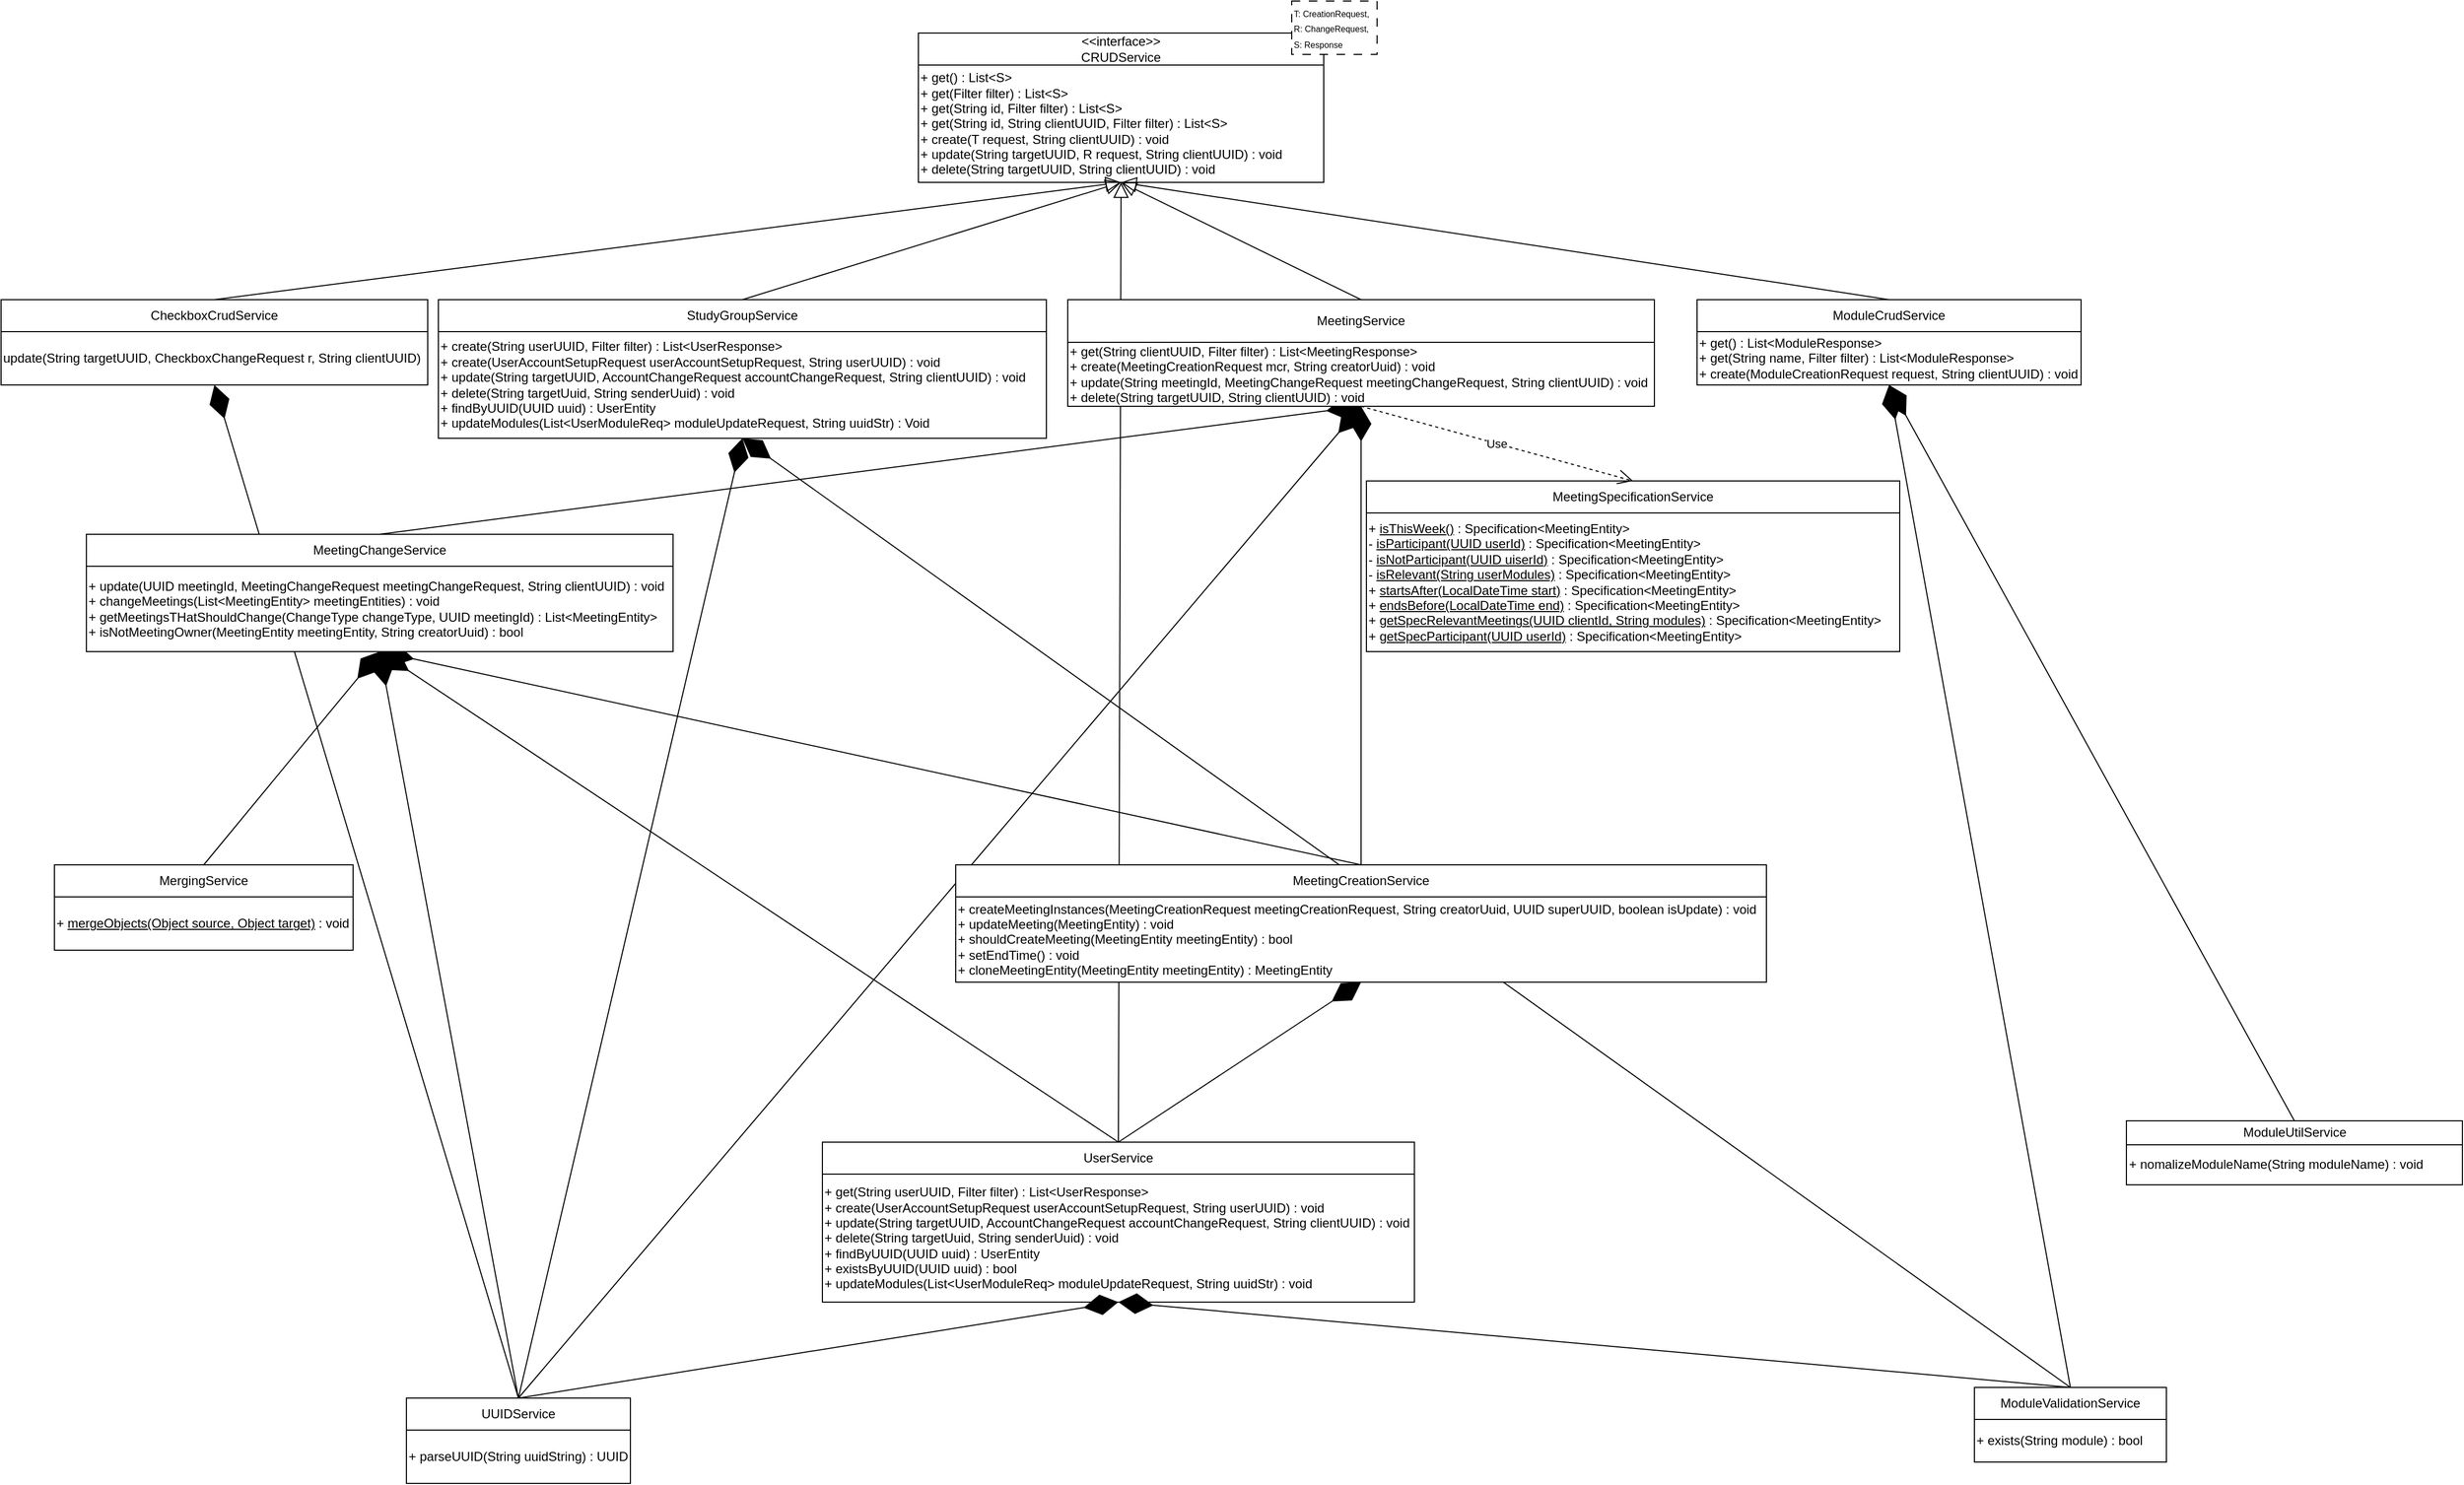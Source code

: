 <mxfile version="28.0.7">
  <diagram name="Page-1" id="GhZkuhY52Pt5p3L_JzYU">
    <mxGraphModel dx="2726" dy="2584" grid="1" gridSize="10" guides="1" tooltips="1" connect="1" arrows="1" fold="1" page="1" pageScale="1" pageWidth="850" pageHeight="1100" math="0" shadow="0">
      <root>
        <mxCell id="0" />
        <mxCell id="1" parent="0" />
        <mxCell id="5tVu-TXDrhhzPdQKvaCE-25" value="" style="group" vertex="1" connectable="0" parent="1">
          <mxGeometry x="930" y="-140" width="430" height="170" as="geometry" />
        </mxCell>
        <mxCell id="5tVu-TXDrhhzPdQKvaCE-23" value="" style="group" vertex="1" connectable="0" parent="5tVu-TXDrhhzPdQKvaCE-25">
          <mxGeometry y="30" width="380" height="140" as="geometry" />
        </mxCell>
        <mxCell id="5tVu-TXDrhhzPdQKvaCE-1" value="&lt;div&gt;&amp;lt;&amp;lt;interface&amp;gt;&amp;gt;&lt;/div&gt;&lt;div&gt;CRUDService&lt;/div&gt;" style="rounded=0;whiteSpace=wrap;html=1;movable=1;resizable=1;rotatable=1;deletable=1;editable=1;locked=0;connectable=1;" vertex="1" parent="5tVu-TXDrhhzPdQKvaCE-23">
          <mxGeometry width="380" height="30" as="geometry" />
        </mxCell>
        <mxCell id="5tVu-TXDrhhzPdQKvaCE-18" value="&lt;div&gt;+ get() : List&amp;lt;S&amp;gt;&lt;/div&gt;&lt;div&gt;+ get(Filter filter)&amp;nbsp;: List&amp;lt;S&amp;gt;&lt;/div&gt;&lt;div&gt;+ get(String id, Filter filter)&amp;nbsp;: List&amp;lt;S&amp;gt;&lt;/div&gt;&lt;div&gt;+ get(String id, String clientUUID, Filter filter)&amp;nbsp;: List&amp;lt;S&amp;gt;&lt;/div&gt;&lt;div&gt;+ create(T request, String clientUUID)&amp;nbsp;: void&lt;/div&gt;&lt;div&gt;+ update(String targetUUID, R request, String clientUUID)&amp;nbsp;: void&lt;/div&gt;&lt;div&gt;+ delete(String targetUUID, String clientUUID)&amp;nbsp;: void&lt;/div&gt;" style="rounded=0;whiteSpace=wrap;html=1;align=left;movable=1;resizable=1;rotatable=1;deletable=1;editable=1;locked=0;connectable=1;" vertex="1" parent="5tVu-TXDrhhzPdQKvaCE-23">
          <mxGeometry y="30" width="380" height="110" as="geometry" />
        </mxCell>
        <mxCell id="5tVu-TXDrhhzPdQKvaCE-19" value="&lt;div align=&quot;left&quot;&gt;&lt;font style=&quot;font-size: 8px;&quot;&gt;T: CreationRequest,&lt;/font&gt;&lt;/div&gt;&lt;div align=&quot;left&quot;&gt;&lt;font style=&quot;font-size: 8px;&quot;&gt;R: ChangeRequest,&lt;/font&gt;&lt;/div&gt;&lt;div align=&quot;left&quot;&gt;&lt;font style=&quot;font-size: 8px;&quot;&gt;S: Response&lt;/font&gt;&lt;/div&gt;" style="rounded=0;whiteSpace=wrap;html=1;align=left;dashed=1;dashPattern=8 8;" vertex="1" parent="5tVu-TXDrhhzPdQKvaCE-25">
          <mxGeometry x="350" width="80" height="50" as="geometry" />
        </mxCell>
        <mxCell id="5tVu-TXDrhhzPdQKvaCE-26" value="" style="endArrow=block;endFill=0;endSize=12;html=1;rounded=0;exitX=0.5;exitY=0;exitDx=0;exitDy=0;entryX=0.5;entryY=1;entryDx=0;entryDy=0;" edge="1" parent="1" source="5tVu-TXDrhhzPdQKvaCE-6" target="5tVu-TXDrhhzPdQKvaCE-18">
          <mxGeometry width="160" relative="1" as="geometry">
            <mxPoint x="300" y="250" as="sourcePoint" />
            <mxPoint x="460" y="250" as="targetPoint" />
          </mxGeometry>
        </mxCell>
        <mxCell id="5tVu-TXDrhhzPdQKvaCE-28" value="" style="group" vertex="1" connectable="0" parent="1">
          <mxGeometry x="70" y="140" width="400" height="80" as="geometry" />
        </mxCell>
        <mxCell id="5tVu-TXDrhhzPdQKvaCE-6" value="CheckboxCrudService" style="rounded=0;whiteSpace=wrap;html=1;" vertex="1" parent="5tVu-TXDrhhzPdQKvaCE-28">
          <mxGeometry width="400" height="30" as="geometry" />
        </mxCell>
        <mxCell id="5tVu-TXDrhhzPdQKvaCE-27" value="update(String targetUUID, CheckboxChangeRequest r, String clientUUID)" style="html=1;whiteSpace=wrap;align=left;" vertex="1" parent="5tVu-TXDrhhzPdQKvaCE-28">
          <mxGeometry y="30" width="400" height="50" as="geometry" />
        </mxCell>
        <mxCell id="5tVu-TXDrhhzPdQKvaCE-30" value="" style="endArrow=block;endFill=0;endSize=12;html=1;rounded=0;exitX=0.5;exitY=0;exitDx=0;exitDy=0;entryX=0.5;entryY=1;entryDx=0;entryDy=0;" edge="1" parent="1" source="5tVu-TXDrhhzPdQKvaCE-3" target="5tVu-TXDrhhzPdQKvaCE-18">
          <mxGeometry width="160" relative="1" as="geometry">
            <mxPoint x="1040" y="230" as="sourcePoint" />
            <mxPoint x="330" y="250" as="targetPoint" />
          </mxGeometry>
        </mxCell>
        <mxCell id="5tVu-TXDrhhzPdQKvaCE-31" value="" style="endArrow=diamondThin;endFill=1;endSize=30;html=1;rounded=0;exitX=0.5;exitY=0;exitDx=0;exitDy=0;entryX=0.5;entryY=1;entryDx=0;entryDy=0;startArrow=none;startFill=0;startSize=30;" edge="1" parent="1" source="5tVu-TXDrhhzPdQKvaCE-11" target="5tVu-TXDrhhzPdQKvaCE-29">
          <mxGeometry width="160" relative="1" as="geometry">
            <mxPoint x="810" y="540" as="sourcePoint" />
            <mxPoint x="970" y="540" as="targetPoint" />
          </mxGeometry>
        </mxCell>
        <mxCell id="5tVu-TXDrhhzPdQKvaCE-32" value="" style="endArrow=diamondThin;endFill=1;endSize=30;html=1;rounded=0;exitX=0.5;exitY=0;exitDx=0;exitDy=0;entryX=0.5;entryY=1;entryDx=0;entryDy=0;startArrow=none;startFill=0;startSize=30;" edge="1" parent="1" source="5tVu-TXDrhhzPdQKvaCE-10" target="5tVu-TXDrhhzPdQKvaCE-29">
          <mxGeometry width="160" relative="1" as="geometry">
            <mxPoint x="880" y="570" as="sourcePoint" />
            <mxPoint x="1020" y="500" as="targetPoint" />
          </mxGeometry>
        </mxCell>
        <mxCell id="5tVu-TXDrhhzPdQKvaCE-37" value="" style="group" vertex="1" connectable="0" parent="1">
          <mxGeometry x="840" y="930" width="555" height="150" as="geometry" />
        </mxCell>
        <mxCell id="5tVu-TXDrhhzPdQKvaCE-5" value="UserService" style="rounded=0;whiteSpace=wrap;html=1;" vertex="1" parent="5tVu-TXDrhhzPdQKvaCE-37">
          <mxGeometry width="555" height="30" as="geometry" />
        </mxCell>
        <mxCell id="5tVu-TXDrhhzPdQKvaCE-36" value="&lt;div&gt;+ get(String userUUID, Filter filter) : List&amp;lt;UserResponse&amp;gt;&lt;/div&gt;&lt;div&gt;+ create(UserAccountSetupRequest userAccountSetupRequest, String userUUID) : void&lt;/div&gt;&lt;div&gt;+ update(String targetUUID, AccountChangeRequest accountChangeRequest, String clientUUID) : void&lt;/div&gt;&lt;div&gt;+ delete(String targetUuid, String senderUuid) : void&lt;/div&gt;&lt;div&gt;+ findByUUID(UUID uuid) : UserEntity&lt;/div&gt;&lt;div&gt;+ existsByUUID(UUID uuid) : bool&lt;/div&gt;&lt;div&gt;+ updateModules(List&amp;lt;UserModuleReq&amp;gt; moduleUpdateRequest, String uuidStr) : void&lt;/div&gt;" style="html=1;whiteSpace=wrap;align=left;" vertex="1" parent="5tVu-TXDrhhzPdQKvaCE-37">
          <mxGeometry y="30" width="555" height="120" as="geometry" />
        </mxCell>
        <mxCell id="5tVu-TXDrhhzPdQKvaCE-38" value="" style="endArrow=diamondThin;endFill=1;endSize=30;html=1;rounded=0;exitX=0.5;exitY=0;exitDx=0;exitDy=0;entryX=0.5;entryY=1;entryDx=0;entryDy=0;startArrow=none;startFill=0;startSize=30;" edge="1" parent="1" source="5tVu-TXDrhhzPdQKvaCE-5" target="5tVu-TXDrhhzPdQKvaCE-35">
          <mxGeometry width="160" relative="1" as="geometry">
            <mxPoint x="1680" y="660" as="sourcePoint" />
            <mxPoint x="1100" y="520" as="targetPoint" />
          </mxGeometry>
        </mxCell>
        <mxCell id="5tVu-TXDrhhzPdQKvaCE-39" value="" style="endArrow=diamondThin;endFill=1;endSize=30;html=1;rounded=0;exitX=0.5;exitY=0;exitDx=0;exitDy=0;entryX=0.5;entryY=1;entryDx=0;entryDy=0;startArrow=none;startFill=0;startSize=30;" edge="1" parent="1" source="5tVu-TXDrhhzPdQKvaCE-5" target="5tVu-TXDrhhzPdQKvaCE-33">
          <mxGeometry width="160" relative="1" as="geometry">
            <mxPoint x="1610" y="880" as="sourcePoint" />
            <mxPoint x="1030" y="740" as="targetPoint" />
          </mxGeometry>
        </mxCell>
        <mxCell id="5tVu-TXDrhhzPdQKvaCE-43" value="" style="group" vertex="1" connectable="0" parent="1">
          <mxGeometry x="1920" y="1160" width="180" height="70" as="geometry" />
        </mxCell>
        <mxCell id="5tVu-TXDrhhzPdQKvaCE-15" value="ModuleValidationService" style="rounded=0;whiteSpace=wrap;html=1;" vertex="1" parent="5tVu-TXDrhhzPdQKvaCE-43">
          <mxGeometry width="180" height="30" as="geometry" />
        </mxCell>
        <mxCell id="5tVu-TXDrhhzPdQKvaCE-42" value="+ exists(String module) : bool" style="html=1;whiteSpace=wrap;align=left;" vertex="1" parent="5tVu-TXDrhhzPdQKvaCE-43">
          <mxGeometry y="30" width="180" height="40" as="geometry" />
        </mxCell>
        <mxCell id="5tVu-TXDrhhzPdQKvaCE-44" value="" style="endArrow=diamondThin;endFill=1;endSize=30;html=1;rounded=0;exitX=0.5;exitY=0;exitDx=0;exitDy=0;entryX=0.5;entryY=1;entryDx=0;entryDy=0;startArrow=none;startFill=0;startSize=30;" edge="1" parent="1" source="5tVu-TXDrhhzPdQKvaCE-15" target="5tVu-TXDrhhzPdQKvaCE-36">
          <mxGeometry width="160" relative="1" as="geometry">
            <mxPoint x="1280" y="995" as="sourcePoint" />
            <mxPoint x="1607" y="910" as="targetPoint" />
          </mxGeometry>
        </mxCell>
        <mxCell id="5tVu-TXDrhhzPdQKvaCE-45" value="" style="endArrow=diamondThin;endFill=1;endSize=30;html=1;rounded=0;exitX=0.5;exitY=0;exitDx=0;exitDy=0;entryX=0.5;entryY=1;entryDx=0;entryDy=0;startArrow=none;startFill=0;startSize=30;" edge="1" parent="1" source="5tVu-TXDrhhzPdQKvaCE-11" target="5tVu-TXDrhhzPdQKvaCE-35">
          <mxGeometry width="160" relative="1" as="geometry">
            <mxPoint x="1410" y="840" as="sourcePoint" />
            <mxPoint x="1877" y="760" as="targetPoint" />
          </mxGeometry>
        </mxCell>
        <mxCell id="5tVu-TXDrhhzPdQKvaCE-47" value="" style="group" vertex="1" connectable="0" parent="1">
          <mxGeometry x="1350" y="310" width="500" height="160" as="geometry" />
        </mxCell>
        <mxCell id="5tVu-TXDrhhzPdQKvaCE-13" value="&lt;div&gt;MeetingSpecificationService&lt;/div&gt;" style="rounded=0;whiteSpace=wrap;html=1;" vertex="1" parent="5tVu-TXDrhhzPdQKvaCE-47">
          <mxGeometry width="500" height="30" as="geometry" />
        </mxCell>
        <mxCell id="5tVu-TXDrhhzPdQKvaCE-46" value="&lt;div&gt;+ &lt;u&gt;isThisWeek()&lt;/u&gt; : Specification&amp;lt;MeetingEntity&amp;gt;&lt;/div&gt;&lt;div&gt;- &lt;u&gt;isParticipant(UUID userId)&lt;/u&gt; : Specification&amp;lt;MeetingEntity&amp;gt;&lt;/div&gt;&lt;div&gt;- &lt;u&gt;isNotParticipant(UUID uiserId)&lt;/u&gt; : Specification&amp;lt;MeetingEntity&amp;gt;&lt;/div&gt;&lt;div&gt;-&amp;nbsp;&lt;u&gt;isRelevant(String userModules)&lt;/u&gt; : Specification&amp;lt;MeetingEntity&amp;gt;&lt;/div&gt;&lt;div&gt;+ &lt;u&gt;startsAfter(LocalDateTime start)&lt;/u&gt; : Specification&amp;lt;MeetingEntity&amp;gt;&lt;/div&gt;&lt;div&gt;+ &lt;u&gt;endsBefore(LocalDateTime end)&lt;/u&gt; : Specification&amp;lt;MeetingEntity&amp;gt;&lt;/div&gt;&lt;div&gt;+ &lt;u&gt;getSpecRelevantMeetings(UUID clientId, String modules)&lt;/u&gt; : Specification&amp;lt;MeetingEntity&amp;gt;&lt;/div&gt;&lt;div&gt;+ &lt;u&gt;getSpecParticipant(UUID userId)&lt;/u&gt; : Specification&amp;lt;MeetingEntity&amp;gt;&lt;/div&gt;" style="html=1;whiteSpace=wrap;align=left;" vertex="1" parent="5tVu-TXDrhhzPdQKvaCE-47">
          <mxGeometry y="30" width="500" height="130" as="geometry" />
        </mxCell>
        <mxCell id="5tVu-TXDrhhzPdQKvaCE-48" value="Use" style="endArrow=open;endSize=12;dashed=1;html=1;rounded=0;entryX=0.5;entryY=0;entryDx=0;entryDy=0;exitX=0.5;exitY=1;exitDx=0;exitDy=0;" edge="1" parent="1" source="5tVu-TXDrhhzPdQKvaCE-29" target="5tVu-TXDrhhzPdQKvaCE-13">
          <mxGeometry width="160" relative="1" as="geometry">
            <mxPoint x="370" y="710" as="sourcePoint" />
            <mxPoint x="530" y="710" as="targetPoint" />
          </mxGeometry>
        </mxCell>
        <mxCell id="5tVu-TXDrhhzPdQKvaCE-50" value="" style="endArrow=block;endFill=0;endSize=12;html=1;rounded=0;exitX=0.5;exitY=0;exitDx=0;exitDy=0;entryX=0.5;entryY=1;entryDx=0;entryDy=0;" edge="1" parent="1" source="5tVu-TXDrhhzPdQKvaCE-5" target="5tVu-TXDrhhzPdQKvaCE-18">
          <mxGeometry width="160" relative="1" as="geometry">
            <mxPoint x="955" y="1060" as="sourcePoint" />
            <mxPoint x="390" y="870" as="targetPoint" />
          </mxGeometry>
        </mxCell>
        <mxCell id="5tVu-TXDrhhzPdQKvaCE-51" value="" style="endArrow=block;endFill=0;endSize=12;html=1;rounded=0;exitX=0.5;exitY=0;exitDx=0;exitDy=0;entryX=0.5;entryY=1;entryDx=0;entryDy=0;" edge="1" parent="1" source="5tVu-TXDrhhzPdQKvaCE-8" target="5tVu-TXDrhhzPdQKvaCE-18">
          <mxGeometry width="160" relative="1" as="geometry">
            <mxPoint x="975" y="1190" as="sourcePoint" />
            <mxPoint x="320" y="197.273" as="targetPoint" />
          </mxGeometry>
        </mxCell>
        <mxCell id="5tVu-TXDrhhzPdQKvaCE-52" value="" style="endArrow=diamondThin;endFill=1;endSize=30;html=1;rounded=0;exitX=0.5;exitY=0;exitDx=0;exitDy=0;entryX=0.5;entryY=1;entryDx=0;entryDy=0;startArrow=none;startFill=0;startSize=30;" edge="1" parent="1" source="5tVu-TXDrhhzPdQKvaCE-15" target="5tVu-TXDrhhzPdQKvaCE-49">
          <mxGeometry width="160" relative="1" as="geometry">
            <mxPoint x="640" y="1080" as="sourcePoint" />
            <mxPoint x="640" y="1030" as="targetPoint" />
          </mxGeometry>
        </mxCell>
        <mxCell id="5tVu-TXDrhhzPdQKvaCE-55" value="" style="endArrow=diamondThin;endFill=1;endSize=30;html=1;rounded=0;exitX=0.5;exitY=0;exitDx=0;exitDy=0;entryX=0.5;entryY=1;entryDx=0;entryDy=0;startArrow=none;startFill=0;startSize=30;" edge="1" parent="1" source="5tVu-TXDrhhzPdQKvaCE-16" target="5tVu-TXDrhhzPdQKvaCE-35">
          <mxGeometry width="160" relative="1" as="geometry">
            <mxPoint x="1540" y="820" as="sourcePoint" />
            <mxPoint x="1947" y="660" as="targetPoint" />
          </mxGeometry>
        </mxCell>
        <mxCell id="5tVu-TXDrhhzPdQKvaCE-58" value="" style="endArrow=block;endFill=0;endSize=12;html=1;rounded=0;exitX=0.5;exitY=0;exitDx=0;exitDy=0;entryX=0.5;entryY=1;entryDx=0;entryDy=0;" edge="1" parent="1" source="5tVu-TXDrhhzPdQKvaCE-2" target="5tVu-TXDrhhzPdQKvaCE-18">
          <mxGeometry width="160" relative="1" as="geometry">
            <mxPoint x="2228" y="930" as="sourcePoint" />
            <mxPoint x="1430" y="310" as="targetPoint" />
          </mxGeometry>
        </mxCell>
        <mxCell id="5tVu-TXDrhhzPdQKvaCE-59" value="" style="group" vertex="1" connectable="0" parent="1">
          <mxGeometry x="1660" y="140" width="360" height="80" as="geometry" />
        </mxCell>
        <mxCell id="5tVu-TXDrhhzPdQKvaCE-2" value="ModuleCrudService" style="rounded=0;whiteSpace=wrap;html=1;" vertex="1" parent="5tVu-TXDrhhzPdQKvaCE-59">
          <mxGeometry width="360" height="30" as="geometry" />
        </mxCell>
        <mxCell id="5tVu-TXDrhhzPdQKvaCE-57" value="&lt;div&gt;+ get() : List&amp;lt;ModuleResponse&amp;gt;&lt;/div&gt;&lt;div&gt;+ get(String name, Filter filter) : List&amp;lt;ModuleResponse&amp;gt;&lt;/div&gt;&lt;div&gt;+ create(ModuleCreationRequest request, String clientUUID) : void&lt;/div&gt;" style="html=1;whiteSpace=wrap;align=left;" vertex="1" parent="5tVu-TXDrhhzPdQKvaCE-59">
          <mxGeometry y="30" width="360" height="50" as="geometry" />
        </mxCell>
        <mxCell id="5tVu-TXDrhhzPdQKvaCE-60" value="" style="endArrow=diamondThin;endFill=1;endSize=30;html=1;rounded=0;exitX=0.5;exitY=0;exitDx=0;exitDy=0;entryX=0.5;entryY=1;entryDx=0;entryDy=0;startArrow=none;startFill=0;startSize=30;" edge="1" parent="1" source="5tVu-TXDrhhzPdQKvaCE-15" target="5tVu-TXDrhhzPdQKvaCE-57">
          <mxGeometry width="160" relative="1" as="geometry">
            <mxPoint x="2160" y="1000" as="sourcePoint" />
            <mxPoint x="2160" y="950" as="targetPoint" />
          </mxGeometry>
        </mxCell>
        <mxCell id="5tVu-TXDrhhzPdQKvaCE-61" value="" style="endArrow=diamondThin;endFill=1;endSize=30;html=1;rounded=0;exitX=0.5;exitY=0;exitDx=0;exitDy=0;entryX=0.5;entryY=1;entryDx=0;entryDy=0;startArrow=none;startFill=0;startSize=30;" edge="1" parent="1" source="5tVu-TXDrhhzPdQKvaCE-14" target="5tVu-TXDrhhzPdQKvaCE-57">
          <mxGeometry width="160" relative="1" as="geometry">
            <mxPoint x="2050" y="980" as="sourcePoint" />
            <mxPoint x="2050" y="930" as="targetPoint" />
          </mxGeometry>
        </mxCell>
        <mxCell id="5tVu-TXDrhhzPdQKvaCE-62" value="" style="group" vertex="1" connectable="0" parent="1">
          <mxGeometry x="2062.5" y="910" width="315" height="60" as="geometry" />
        </mxCell>
        <mxCell id="5tVu-TXDrhhzPdQKvaCE-14" value="ModuleUtilService" style="rounded=0;whiteSpace=wrap;html=1;" vertex="1" parent="5tVu-TXDrhhzPdQKvaCE-62">
          <mxGeometry width="315" height="22.5" as="geometry" />
        </mxCell>
        <mxCell id="5tVu-TXDrhhzPdQKvaCE-56" value="+ nomalizeModuleName(String moduleName) : void" style="html=1;whiteSpace=wrap;align=left;" vertex="1" parent="5tVu-TXDrhhzPdQKvaCE-62">
          <mxGeometry y="22.5" width="315" height="37.5" as="geometry" />
        </mxCell>
        <mxCell id="5tVu-TXDrhhzPdQKvaCE-64" value="" style="group" vertex="1" connectable="0" parent="1">
          <mxGeometry x="450" y="1170" width="210" height="80" as="geometry" />
        </mxCell>
        <mxCell id="5tVu-TXDrhhzPdQKvaCE-17" value="UUIDService" style="rounded=0;whiteSpace=wrap;html=1;" vertex="1" parent="5tVu-TXDrhhzPdQKvaCE-64">
          <mxGeometry width="210" height="30" as="geometry" />
        </mxCell>
        <mxCell id="5tVu-TXDrhhzPdQKvaCE-63" value="+ parseUUID(String uuidString) : UUID" style="html=1;whiteSpace=wrap;" vertex="1" parent="5tVu-TXDrhhzPdQKvaCE-64">
          <mxGeometry y="30" width="210" height="50" as="geometry" />
        </mxCell>
        <mxCell id="5tVu-TXDrhhzPdQKvaCE-65" value="" style="group" vertex="1" connectable="0" parent="1">
          <mxGeometry x="480" y="140" width="570" height="130" as="geometry" />
        </mxCell>
        <mxCell id="5tVu-TXDrhhzPdQKvaCE-8" value="StudyGroupService" style="rounded=0;whiteSpace=wrap;html=1;" vertex="1" parent="5tVu-TXDrhhzPdQKvaCE-65">
          <mxGeometry width="570" height="30" as="geometry" />
        </mxCell>
        <mxCell id="5tVu-TXDrhhzPdQKvaCE-49" value="&lt;div align=&quot;left&quot;&gt;+ create(String userUUID, Filter filter) : List&amp;lt;UserResponse&amp;gt;&lt;/div&gt;&lt;div align=&quot;left&quot;&gt;+ create(UserAccountSetupRequest userAccountSetupRequest, String userUUID) : void&lt;/div&gt;&lt;div align=&quot;left&quot;&gt;+ update(String targetUUID, AccountChangeRequest accountChangeRequest, String clientUUID) : void&lt;/div&gt;&lt;div align=&quot;left&quot;&gt;+ delete(String targetUuid, String senderUuid) : void&lt;/div&gt;&lt;div align=&quot;left&quot;&gt;+ findByUUID(UUID uuid) : UserEntity&lt;/div&gt;&lt;div align=&quot;left&quot;&gt;+ updateModules(List&amp;lt;UserModuleReq&amp;gt; moduleUpdateRequest, String uuidStr) : Void&lt;/div&gt;" style="html=1;whiteSpace=wrap;align=left;" vertex="1" parent="5tVu-TXDrhhzPdQKvaCE-65">
          <mxGeometry y="30" width="570" height="100" as="geometry" />
        </mxCell>
        <mxCell id="5tVu-TXDrhhzPdQKvaCE-41" value="" style="group" vertex="1" connectable="0" parent="1">
          <mxGeometry x="1070" y="140" width="550" height="100" as="geometry" />
        </mxCell>
        <mxCell id="5tVu-TXDrhhzPdQKvaCE-3" value="MeetingService" style="rounded=0;whiteSpace=wrap;html=1;" vertex="1" parent="5tVu-TXDrhhzPdQKvaCE-41">
          <mxGeometry width="550" height="40" as="geometry" />
        </mxCell>
        <mxCell id="5tVu-TXDrhhzPdQKvaCE-29" value="&lt;div&gt;+ get(String clientUUID, Filter filter) : List&amp;lt;MeetingResponse&amp;gt;&lt;/div&gt;&lt;div&gt;+ create(MeetingCreationRequest mcr, String creatorUuid) : void&lt;/div&gt;&lt;div&gt;+ update(String meetingId, MeetingChangeRequest meetingChangeRequest, String clientUUID)&amp;nbsp;: void&lt;/div&gt;&lt;div&gt;+ delete(String targetUUID, String clientUUID) : void&lt;/div&gt;" style="html=1;whiteSpace=wrap;align=left;" vertex="1" parent="5tVu-TXDrhhzPdQKvaCE-41">
          <mxGeometry y="40" width="550" height="60" as="geometry" />
        </mxCell>
        <mxCell id="5tVu-TXDrhhzPdQKvaCE-71" value="" style="endArrow=diamondThin;endFill=1;endSize=30;html=1;rounded=0;exitX=0.5;exitY=0;exitDx=0;exitDy=0;entryX=0.5;entryY=1;entryDx=0;entryDy=0;startArrow=none;startFill=0;startSize=30;" edge="1" parent="1" source="5tVu-TXDrhhzPdQKvaCE-17" target="5tVu-TXDrhhzPdQKvaCE-49">
          <mxGeometry width="160" relative="1" as="geometry">
            <mxPoint x="410" y="910" as="sourcePoint" />
            <mxPoint x="545" y="810" as="targetPoint" />
          </mxGeometry>
        </mxCell>
        <mxCell id="5tVu-TXDrhhzPdQKvaCE-72" value="" style="endArrow=diamondThin;endFill=1;endSize=30;html=1;rounded=0;exitX=0.5;exitY=0;exitDx=0;exitDy=0;entryX=0.5;entryY=1;entryDx=0;entryDy=0;startArrow=none;startFill=0;startSize=30;" edge="1" parent="1" source="5tVu-TXDrhhzPdQKvaCE-17" target="5tVu-TXDrhhzPdQKvaCE-27">
          <mxGeometry width="160" relative="1" as="geometry">
            <mxPoint x="600" y="1070" as="sourcePoint" />
            <mxPoint x="735" y="970" as="targetPoint" />
          </mxGeometry>
        </mxCell>
        <mxCell id="5tVu-TXDrhhzPdQKvaCE-73" value="" style="endArrow=diamondThin;endFill=1;endSize=30;html=1;rounded=0;exitX=0.5;exitY=0;exitDx=0;exitDy=0;entryX=0.5;entryY=1;entryDx=0;entryDy=0;startArrow=none;startFill=0;startSize=30;" edge="1" parent="1" source="5tVu-TXDrhhzPdQKvaCE-17" target="5tVu-TXDrhhzPdQKvaCE-35">
          <mxGeometry width="160" relative="1" as="geometry">
            <mxPoint x="600" y="990" as="sourcePoint" />
            <mxPoint x="735" y="890" as="targetPoint" />
          </mxGeometry>
        </mxCell>
        <mxCell id="5tVu-TXDrhhzPdQKvaCE-74" value="" style="endArrow=diamondThin;endFill=1;endSize=30;html=1;rounded=0;exitX=0.5;exitY=0;exitDx=0;exitDy=0;entryX=0.5;entryY=1;entryDx=0;entryDy=0;startArrow=none;startFill=0;startSize=30;" edge="1" parent="1" source="5tVu-TXDrhhzPdQKvaCE-17" target="5tVu-TXDrhhzPdQKvaCE-29">
          <mxGeometry width="160" relative="1" as="geometry">
            <mxPoint x="680" y="1010" as="sourcePoint" />
            <mxPoint x="815" y="910" as="targetPoint" />
          </mxGeometry>
        </mxCell>
        <mxCell id="5tVu-TXDrhhzPdQKvaCE-75" value="" style="endArrow=diamondThin;endFill=1;endSize=30;html=1;rounded=0;exitX=0.5;exitY=0;exitDx=0;exitDy=0;entryX=0.5;entryY=1;entryDx=0;entryDy=0;startArrow=none;startFill=0;startSize=30;" edge="1" parent="1" source="5tVu-TXDrhhzPdQKvaCE-17" target="5tVu-TXDrhhzPdQKvaCE-36">
          <mxGeometry width="160" relative="1" as="geometry">
            <mxPoint x="590" y="1040" as="sourcePoint" />
            <mxPoint x="725" y="940" as="targetPoint" />
          </mxGeometry>
        </mxCell>
        <mxCell id="5tVu-TXDrhhzPdQKvaCE-54" value="" style="group" vertex="1" connectable="0" parent="1">
          <mxGeometry x="120" y="670" width="280" height="80" as="geometry" />
        </mxCell>
        <mxCell id="5tVu-TXDrhhzPdQKvaCE-16" value="MergingService" style="rounded=0;whiteSpace=wrap;html=1;" vertex="1" parent="5tVu-TXDrhhzPdQKvaCE-54">
          <mxGeometry width="280" height="30" as="geometry" />
        </mxCell>
        <mxCell id="5tVu-TXDrhhzPdQKvaCE-53" value="+ &lt;u&gt;mergeObjects(Object source, Object target)&lt;/u&gt; : void" style="html=1;whiteSpace=wrap;align=left;" vertex="1" parent="5tVu-TXDrhhzPdQKvaCE-54">
          <mxGeometry y="30" width="280" height="50" as="geometry" />
        </mxCell>
        <mxCell id="5tVu-TXDrhhzPdQKvaCE-40" value="" style="group" vertex="1" connectable="0" parent="1">
          <mxGeometry x="150" y="360" width="550" height="110" as="geometry" />
        </mxCell>
        <mxCell id="5tVu-TXDrhhzPdQKvaCE-10" value="MeetingChangeService" style="rounded=0;whiteSpace=wrap;html=1;" vertex="1" parent="5tVu-TXDrhhzPdQKvaCE-40">
          <mxGeometry width="550" height="30" as="geometry" />
        </mxCell>
        <mxCell id="5tVu-TXDrhhzPdQKvaCE-35" value="&lt;div&gt;+ update(UUID meetingId, MeetingChangeRequest meetingChangeRequest, String clientUUID) : void&lt;/div&gt;&lt;div&gt;+ changeMeetings(List&amp;lt;MeetingEntity&amp;gt; meetingEntities) : void&lt;/div&gt;&lt;div&gt;+ getMeetingsTHatShouldChange(ChangeType changeType, UUID meetingId) : List&amp;lt;MeetingEntity&amp;gt;&lt;/div&gt;&lt;div&gt;+ isNotMeetingOwner(MeetingEntity meetingEntity, String creatorUuid) : bool&lt;/div&gt;" style="html=1;whiteSpace=wrap;align=left;" vertex="1" parent="5tVu-TXDrhhzPdQKvaCE-40">
          <mxGeometry y="30" width="550" height="80" as="geometry" />
        </mxCell>
        <mxCell id="5tVu-TXDrhhzPdQKvaCE-34" value="" style="group" vertex="1" connectable="0" parent="1">
          <mxGeometry x="965" y="670" width="760" height="110" as="geometry" />
        </mxCell>
        <mxCell id="5tVu-TXDrhhzPdQKvaCE-11" value="MeetingCreationService" style="rounded=0;whiteSpace=wrap;html=1;" vertex="1" parent="5tVu-TXDrhhzPdQKvaCE-34">
          <mxGeometry width="760" height="30" as="geometry" />
        </mxCell>
        <mxCell id="5tVu-TXDrhhzPdQKvaCE-33" value="&lt;div&gt;+ createMeetingInstances(MeetingCreationRequest meetingCreationRequest, String creatorUuid, UUID superUUID, boolean isUpdate) : void&lt;/div&gt;&lt;div&gt;+ updateMeeting(MeetingEntity) : void&lt;/div&gt;&lt;div&gt;+ shouldCreateMeeting(MeetingEntity meetingEntity) : bool&lt;/div&gt;&lt;div&gt;+ setEndTime() : void&lt;/div&gt;&lt;div&gt;+ cloneMeetingEntity(MeetingEntity meetingEntity) : MeetingEntity&lt;/div&gt;" style="html=1;whiteSpace=wrap;align=left;" vertex="1" parent="5tVu-TXDrhhzPdQKvaCE-34">
          <mxGeometry y="30" width="760" height="80" as="geometry" />
        </mxCell>
      </root>
    </mxGraphModel>
  </diagram>
</mxfile>

